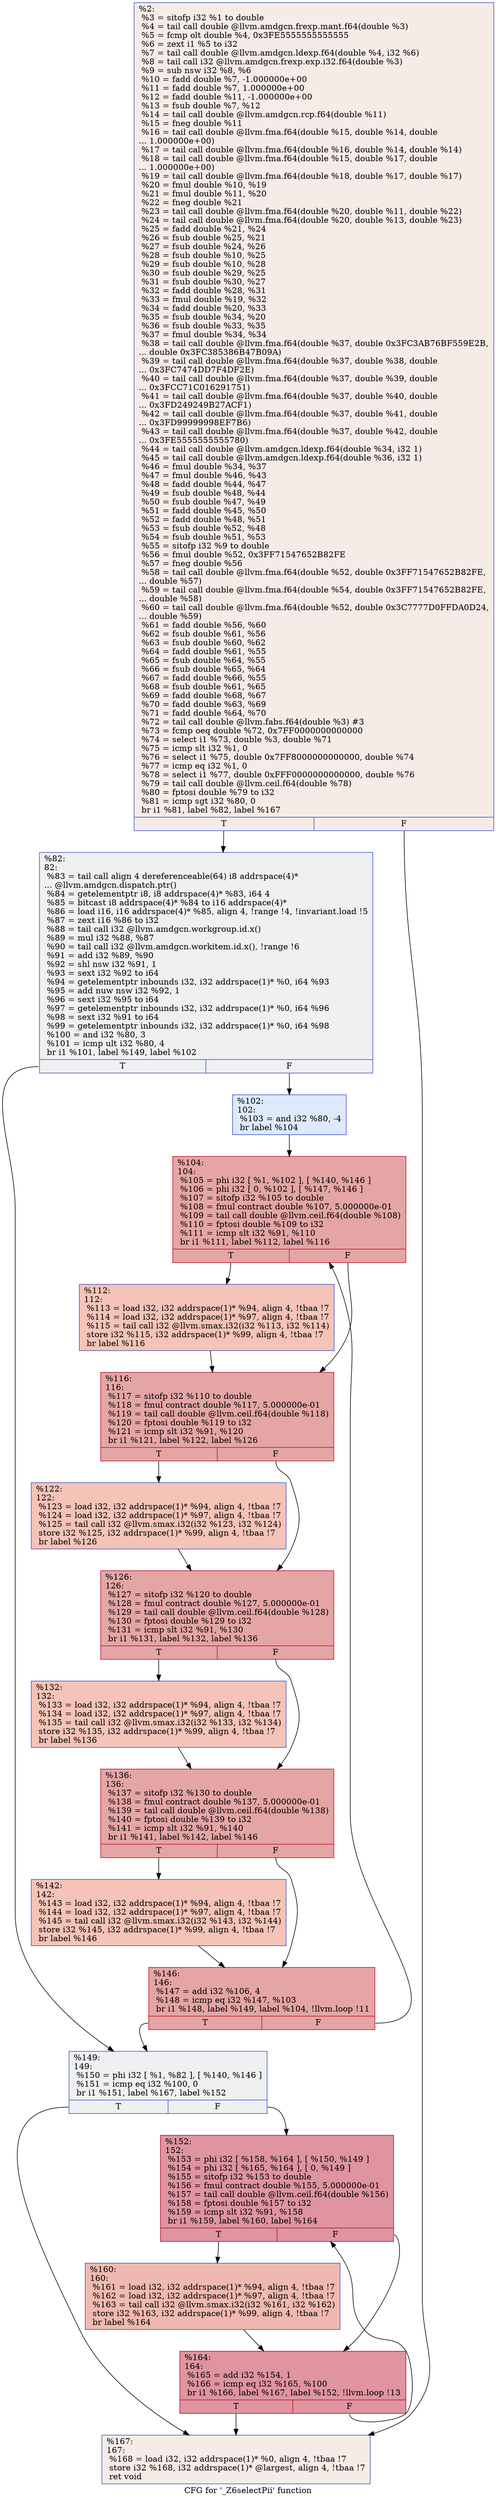 digraph "CFG for '_Z6selectPii' function" {
	label="CFG for '_Z6selectPii' function";

	Node0x60c3070 [shape=record,color="#3d50c3ff", style=filled, fillcolor="#ead5c970",label="{%2:\l  %3 = sitofp i32 %1 to double\l  %4 = tail call double @llvm.amdgcn.frexp.mant.f64(double %3)\l  %5 = fcmp olt double %4, 0x3FE5555555555555\l  %6 = zext i1 %5 to i32\l  %7 = tail call double @llvm.amdgcn.ldexp.f64(double %4, i32 %6)\l  %8 = tail call i32 @llvm.amdgcn.frexp.exp.i32.f64(double %3)\l  %9 = sub nsw i32 %8, %6\l  %10 = fadd double %7, -1.000000e+00\l  %11 = fadd double %7, 1.000000e+00\l  %12 = fadd double %11, -1.000000e+00\l  %13 = fsub double %7, %12\l  %14 = tail call double @llvm.amdgcn.rcp.f64(double %11)\l  %15 = fneg double %11\l  %16 = tail call double @llvm.fma.f64(double %15, double %14, double\l... 1.000000e+00)\l  %17 = tail call double @llvm.fma.f64(double %16, double %14, double %14)\l  %18 = tail call double @llvm.fma.f64(double %15, double %17, double\l... 1.000000e+00)\l  %19 = tail call double @llvm.fma.f64(double %18, double %17, double %17)\l  %20 = fmul double %10, %19\l  %21 = fmul double %11, %20\l  %22 = fneg double %21\l  %23 = tail call double @llvm.fma.f64(double %20, double %11, double %22)\l  %24 = tail call double @llvm.fma.f64(double %20, double %13, double %23)\l  %25 = fadd double %21, %24\l  %26 = fsub double %25, %21\l  %27 = fsub double %24, %26\l  %28 = fsub double %10, %25\l  %29 = fsub double %10, %28\l  %30 = fsub double %29, %25\l  %31 = fsub double %30, %27\l  %32 = fadd double %28, %31\l  %33 = fmul double %19, %32\l  %34 = fadd double %20, %33\l  %35 = fsub double %34, %20\l  %36 = fsub double %33, %35\l  %37 = fmul double %34, %34\l  %38 = tail call double @llvm.fma.f64(double %37, double 0x3FC3AB76BF559E2B,\l... double 0x3FC385386B47B09A)\l  %39 = tail call double @llvm.fma.f64(double %37, double %38, double\l... 0x3FC7474DD7F4DF2E)\l  %40 = tail call double @llvm.fma.f64(double %37, double %39, double\l... 0x3FCC71C016291751)\l  %41 = tail call double @llvm.fma.f64(double %37, double %40, double\l... 0x3FD249249B27ACF1)\l  %42 = tail call double @llvm.fma.f64(double %37, double %41, double\l... 0x3FD99999998EF7B6)\l  %43 = tail call double @llvm.fma.f64(double %37, double %42, double\l... 0x3FE5555555555780)\l  %44 = tail call double @llvm.amdgcn.ldexp.f64(double %34, i32 1)\l  %45 = tail call double @llvm.amdgcn.ldexp.f64(double %36, i32 1)\l  %46 = fmul double %34, %37\l  %47 = fmul double %46, %43\l  %48 = fadd double %44, %47\l  %49 = fsub double %48, %44\l  %50 = fsub double %47, %49\l  %51 = fadd double %45, %50\l  %52 = fadd double %48, %51\l  %53 = fsub double %52, %48\l  %54 = fsub double %51, %53\l  %55 = sitofp i32 %9 to double\l  %56 = fmul double %52, 0x3FF71547652B82FE\l  %57 = fneg double %56\l  %58 = tail call double @llvm.fma.f64(double %52, double 0x3FF71547652B82FE,\l... double %57)\l  %59 = tail call double @llvm.fma.f64(double %54, double 0x3FF71547652B82FE,\l... double %58)\l  %60 = tail call double @llvm.fma.f64(double %52, double 0x3C7777D0FFDA0D24,\l... double %59)\l  %61 = fadd double %56, %60\l  %62 = fsub double %61, %56\l  %63 = fsub double %60, %62\l  %64 = fadd double %61, %55\l  %65 = fsub double %64, %55\l  %66 = fsub double %65, %64\l  %67 = fadd double %66, %55\l  %68 = fsub double %61, %65\l  %69 = fadd double %68, %67\l  %70 = fadd double %63, %69\l  %71 = fadd double %64, %70\l  %72 = tail call double @llvm.fabs.f64(double %3) #3\l  %73 = fcmp oeq double %72, 0x7FF0000000000000\l  %74 = select i1 %73, double %3, double %71\l  %75 = icmp slt i32 %1, 0\l  %76 = select i1 %75, double 0x7FF8000000000000, double %74\l  %77 = icmp eq i32 %1, 0\l  %78 = select i1 %77, double 0xFFF0000000000000, double %76\l  %79 = tail call double @llvm.ceil.f64(double %78)\l  %80 = fptosi double %79 to i32\l  %81 = icmp sgt i32 %80, 0\l  br i1 %81, label %82, label %167\l|{<s0>T|<s1>F}}"];
	Node0x60c3070:s0 -> Node0x60c83f0;
	Node0x60c3070:s1 -> Node0x60c8480;
	Node0x60c83f0 [shape=record,color="#3d50c3ff", style=filled, fillcolor="#d9dce170",label="{%82:\l82:                                               \l  %83 = tail call align 4 dereferenceable(64) i8 addrspace(4)*\l... @llvm.amdgcn.dispatch.ptr()\l  %84 = getelementptr i8, i8 addrspace(4)* %83, i64 4\l  %85 = bitcast i8 addrspace(4)* %84 to i16 addrspace(4)*\l  %86 = load i16, i16 addrspace(4)* %85, align 4, !range !4, !invariant.load !5\l  %87 = zext i16 %86 to i32\l  %88 = tail call i32 @llvm.amdgcn.workgroup.id.x()\l  %89 = mul i32 %88, %87\l  %90 = tail call i32 @llvm.amdgcn.workitem.id.x(), !range !6\l  %91 = add i32 %89, %90\l  %92 = shl nsw i32 %91, 1\l  %93 = sext i32 %92 to i64\l  %94 = getelementptr inbounds i32, i32 addrspace(1)* %0, i64 %93\l  %95 = add nuw nsw i32 %92, 1\l  %96 = sext i32 %95 to i64\l  %97 = getelementptr inbounds i32, i32 addrspace(1)* %0, i64 %96\l  %98 = sext i32 %91 to i64\l  %99 = getelementptr inbounds i32, i32 addrspace(1)* %0, i64 %98\l  %100 = and i32 %80, 3\l  %101 = icmp ult i32 %80, 4\l  br i1 %101, label %149, label %102\l|{<s0>T|<s1>F}}"];
	Node0x60c83f0:s0 -> Node0x60ca350;
	Node0x60c83f0:s1 -> Node0x60ca3e0;
	Node0x60ca3e0 [shape=record,color="#3d50c3ff", style=filled, fillcolor="#b5cdfa70",label="{%102:\l102:                                              \l  %103 = and i32 %80, -4\l  br label %104\l}"];
	Node0x60ca3e0 -> Node0x60ca5e0;
	Node0x60ca5e0 [shape=record,color="#b70d28ff", style=filled, fillcolor="#c5333470",label="{%104:\l104:                                              \l  %105 = phi i32 [ %1, %102 ], [ %140, %146 ]\l  %106 = phi i32 [ 0, %102 ], [ %147, %146 ]\l  %107 = sitofp i32 %105 to double\l  %108 = fmul contract double %107, 5.000000e-01\l  %109 = tail call double @llvm.ceil.f64(double %108)\l  %110 = fptosi double %109 to i32\l  %111 = icmp slt i32 %91, %110\l  br i1 %111, label %112, label %116\l|{<s0>T|<s1>F}}"];
	Node0x60ca5e0:s0 -> Node0x60cac90;
	Node0x60ca5e0:s1 -> Node0x60cad20;
	Node0x60cac90 [shape=record,color="#3d50c3ff", style=filled, fillcolor="#e8765c70",label="{%112:\l112:                                              \l  %113 = load i32, i32 addrspace(1)* %94, align 4, !tbaa !7\l  %114 = load i32, i32 addrspace(1)* %97, align 4, !tbaa !7\l  %115 = tail call i32 @llvm.smax.i32(i32 %113, i32 %114)\l  store i32 %115, i32 addrspace(1)* %99, align 4, !tbaa !7\l  br label %116\l}"];
	Node0x60cac90 -> Node0x60cad20;
	Node0x60cad20 [shape=record,color="#b70d28ff", style=filled, fillcolor="#c5333470",label="{%116:\l116:                                              \l  %117 = sitofp i32 %110 to double\l  %118 = fmul contract double %117, 5.000000e-01\l  %119 = tail call double @llvm.ceil.f64(double %118)\l  %120 = fptosi double %119 to i32\l  %121 = icmp slt i32 %91, %120\l  br i1 %121, label %122, label %126\l|{<s0>T|<s1>F}}"];
	Node0x60cad20:s0 -> Node0x60cbc80;
	Node0x60cad20:s1 -> Node0x60cbcd0;
	Node0x60cbc80 [shape=record,color="#3d50c3ff", style=filled, fillcolor="#e8765c70",label="{%122:\l122:                                              \l  %123 = load i32, i32 addrspace(1)* %94, align 4, !tbaa !7\l  %124 = load i32, i32 addrspace(1)* %97, align 4, !tbaa !7\l  %125 = tail call i32 @llvm.smax.i32(i32 %123, i32 %124)\l  store i32 %125, i32 addrspace(1)* %99, align 4, !tbaa !7\l  br label %126\l}"];
	Node0x60cbc80 -> Node0x60cbcd0;
	Node0x60cbcd0 [shape=record,color="#b70d28ff", style=filled, fillcolor="#c5333470",label="{%126:\l126:                                              \l  %127 = sitofp i32 %120 to double\l  %128 = fmul contract double %127, 5.000000e-01\l  %129 = tail call double @llvm.ceil.f64(double %128)\l  %130 = fptosi double %129 to i32\l  %131 = icmp slt i32 %91, %130\l  br i1 %131, label %132, label %136\l|{<s0>T|<s1>F}}"];
	Node0x60cbcd0:s0 -> Node0x60c76a0;
	Node0x60cbcd0:s1 -> Node0x60c76f0;
	Node0x60c76a0 [shape=record,color="#3d50c3ff", style=filled, fillcolor="#e8765c70",label="{%132:\l132:                                              \l  %133 = load i32, i32 addrspace(1)* %94, align 4, !tbaa !7\l  %134 = load i32, i32 addrspace(1)* %97, align 4, !tbaa !7\l  %135 = tail call i32 @llvm.smax.i32(i32 %133, i32 %134)\l  store i32 %135, i32 addrspace(1)* %99, align 4, !tbaa !7\l  br label %136\l}"];
	Node0x60c76a0 -> Node0x60c76f0;
	Node0x60c76f0 [shape=record,color="#b70d28ff", style=filled, fillcolor="#c5333470",label="{%136:\l136:                                              \l  %137 = sitofp i32 %130 to double\l  %138 = fmul contract double %137, 5.000000e-01\l  %139 = tail call double @llvm.ceil.f64(double %138)\l  %140 = fptosi double %139 to i32\l  %141 = icmp slt i32 %91, %140\l  br i1 %141, label %142, label %146\l|{<s0>T|<s1>F}}"];
	Node0x60c76f0:s0 -> Node0x60ccf30;
	Node0x60c76f0:s1 -> Node0x60ca6d0;
	Node0x60ccf30 [shape=record,color="#3d50c3ff", style=filled, fillcolor="#e8765c70",label="{%142:\l142:                                              \l  %143 = load i32, i32 addrspace(1)* %94, align 4, !tbaa !7\l  %144 = load i32, i32 addrspace(1)* %97, align 4, !tbaa !7\l  %145 = tail call i32 @llvm.smax.i32(i32 %143, i32 %144)\l  store i32 %145, i32 addrspace(1)* %99, align 4, !tbaa !7\l  br label %146\l}"];
	Node0x60ccf30 -> Node0x60ca6d0;
	Node0x60ca6d0 [shape=record,color="#b70d28ff", style=filled, fillcolor="#c5333470",label="{%146:\l146:                                              \l  %147 = add i32 %106, 4\l  %148 = icmp eq i32 %147, %103\l  br i1 %148, label %149, label %104, !llvm.loop !11\l|{<s0>T|<s1>F}}"];
	Node0x60ca6d0:s0 -> Node0x60ca350;
	Node0x60ca6d0:s1 -> Node0x60ca5e0;
	Node0x60ca350 [shape=record,color="#3d50c3ff", style=filled, fillcolor="#d9dce170",label="{%149:\l149:                                              \l  %150 = phi i32 [ %1, %82 ], [ %140, %146 ]\l  %151 = icmp eq i32 %100, 0\l  br i1 %151, label %167, label %152\l|{<s0>T|<s1>F}}"];
	Node0x60ca350:s0 -> Node0x60c8480;
	Node0x60ca350:s1 -> Node0x60cd6b0;
	Node0x60cd6b0 [shape=record,color="#b70d28ff", style=filled, fillcolor="#b70d2870",label="{%152:\l152:                                              \l  %153 = phi i32 [ %158, %164 ], [ %150, %149 ]\l  %154 = phi i32 [ %165, %164 ], [ 0, %149 ]\l  %155 = sitofp i32 %153 to double\l  %156 = fmul contract double %155, 5.000000e-01\l  %157 = tail call double @llvm.ceil.f64(double %156)\l  %158 = fptosi double %157 to i32\l  %159 = icmp slt i32 %91, %158\l  br i1 %159, label %160, label %164\l|{<s0>T|<s1>F}}"];
	Node0x60cd6b0:s0 -> Node0x60cdc50;
	Node0x60cd6b0:s1 -> Node0x60cd7b0;
	Node0x60cdc50 [shape=record,color="#3d50c3ff", style=filled, fillcolor="#de614d70",label="{%160:\l160:                                              \l  %161 = load i32, i32 addrspace(1)* %94, align 4, !tbaa !7\l  %162 = load i32, i32 addrspace(1)* %97, align 4, !tbaa !7\l  %163 = tail call i32 @llvm.smax.i32(i32 %161, i32 %162)\l  store i32 %163, i32 addrspace(1)* %99, align 4, !tbaa !7\l  br label %164\l}"];
	Node0x60cdc50 -> Node0x60cd7b0;
	Node0x60cd7b0 [shape=record,color="#b70d28ff", style=filled, fillcolor="#b70d2870",label="{%164:\l164:                                              \l  %165 = add i32 %154, 1\l  %166 = icmp eq i32 %165, %100\l  br i1 %166, label %167, label %152, !llvm.loop !13\l|{<s0>T|<s1>F}}"];
	Node0x60cd7b0:s0 -> Node0x60c8480;
	Node0x60cd7b0:s1 -> Node0x60cd6b0;
	Node0x60c8480 [shape=record,color="#3d50c3ff", style=filled, fillcolor="#ead5c970",label="{%167:\l167:                                              \l  %168 = load i32, i32 addrspace(1)* %0, align 4, !tbaa !7\l  store i32 %168, i32 addrspace(1)* @largest, align 4, !tbaa !7\l  ret void\l}"];
}
